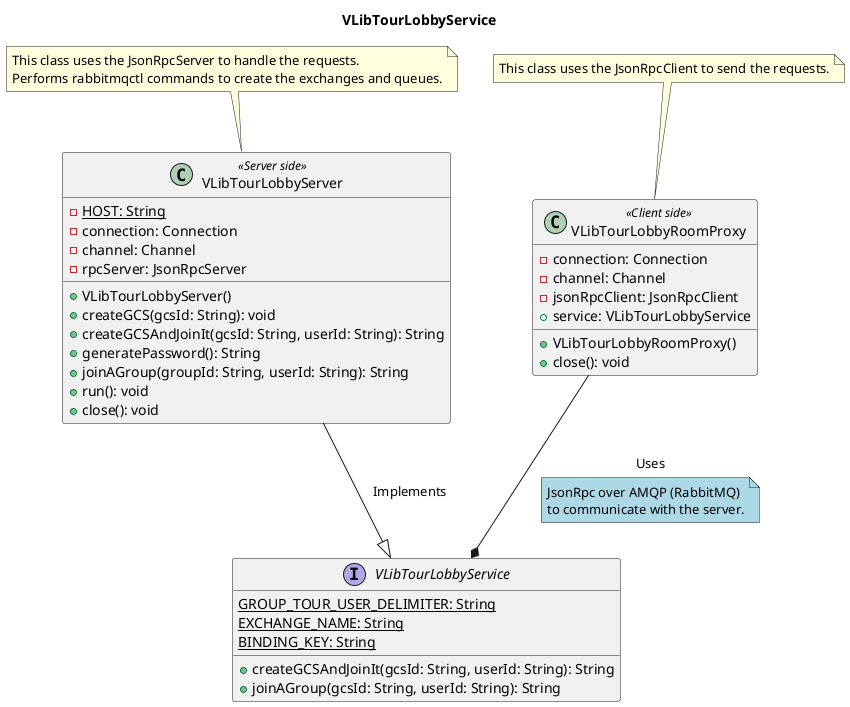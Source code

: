 @startuml VLibTourLobbyService_Diagram

hide empty members

skinparam Linetype polyline

title VLibTourLobbyService

interface VLibTourLobbyService {
    {static} GROUP_TOUR_USER_DELIMITER: String
    {static} EXCHANGE_NAME: String
    {static} BINDING_KEY: String
    +createGCSAndJoinIt(gcsId: String, userId: String): String
    +joinAGroup(gcsId: String, userId: String): String
}

class VLibTourLobbyServer <<Server side>> {
    - {static} HOST: String
    -connection: Connection
    -channel: Channel
    -rpcServer: JsonRpcServer
    +VLibTourLobbyServer()
    +createGCS(gcsId: String): void
    +createGCSAndJoinIt(gcsId: String, userId: String): String
    +generatePassword(): String
    +joinAGroup(groupId: String, userId: String): String
    +run(): void
    +close(): void
}

class VLibTourLobbyRoomProxy <<Client side>> {
    -connection: Connection
    -channel: Channel
    -jsonRpcClient: JsonRpcClient
    +service: VLibTourLobbyService
    +VLibTourLobbyRoomProxy()
    +close(): void
}

VLibTourLobbyServer --|> VLibTourLobbyService : Implements
VLibTourLobbyRoomProxy --* VLibTourLobbyService : Uses
note on link #LightBlue
    JsonRpc over AMQP (RabbitMQ) 
    to communicate with the server.
end note

note top of VLibTourLobbyServer
    This class uses the JsonRpcServer to handle the requests.
    Performs rabbitmqctl commands to create the exchanges and queues.
end note

note top of VLibTourLobbyRoomProxy
    This class uses the JsonRpcClient to send the requests.
end note

@enduml
